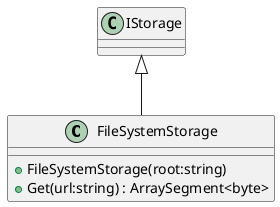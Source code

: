 @startuml
class FileSystemStorage {
    + FileSystemStorage(root:string)
    + Get(url:string) : ArraySegment<byte>
}
IStorage <|-- FileSystemStorage
@enduml

